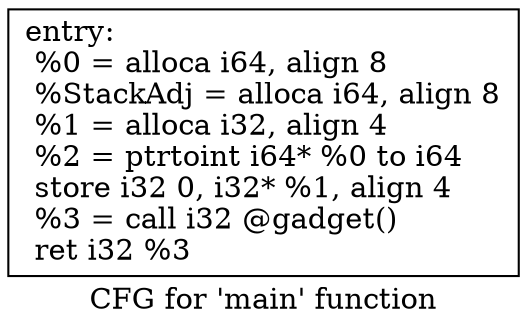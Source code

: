 digraph "CFG for 'main' function" {
	label="CFG for 'main' function";

	Node0x564727a8aa20 [shape=record,label="{entry:\l  %0 = alloca i64, align 8\l  %StackAdj = alloca i64, align 8\l  %1 = alloca i32, align 4\l  %2 = ptrtoint i64* %0 to i64\l  store i32 0, i32* %1, align 4\l  %3 = call i32 @gadget()\l  ret i32 %3\l}"];
}
